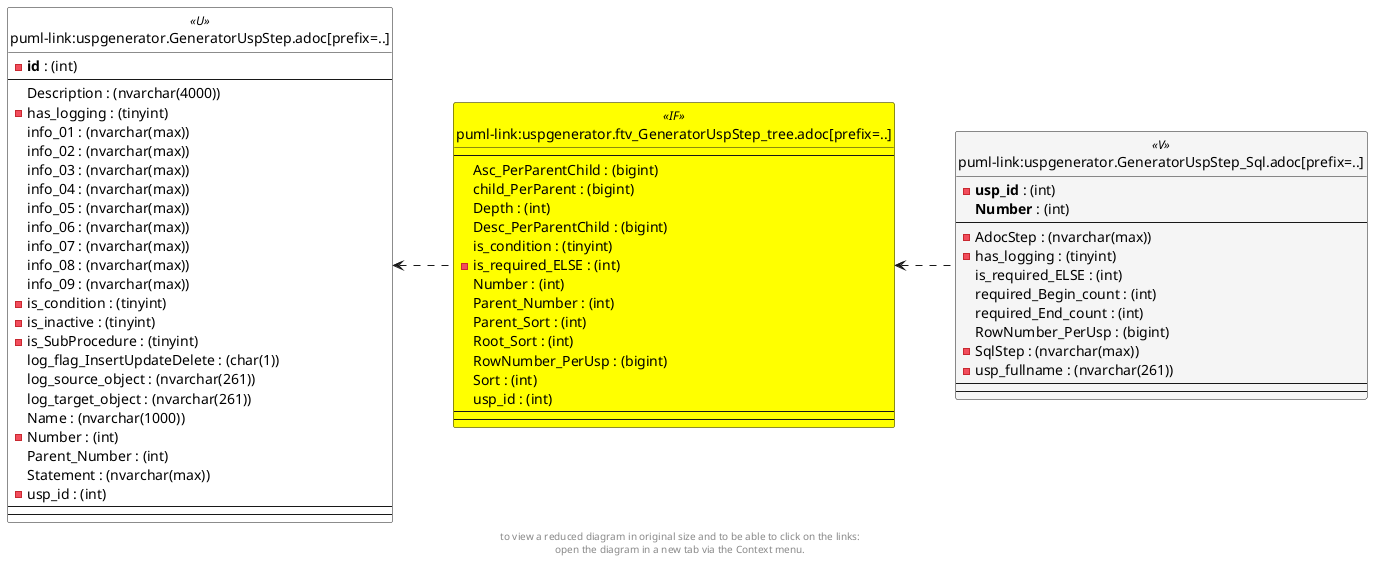 @startuml
left to right direction
'top to bottom direction
hide circle
'avoide "." issues:
set namespaceSeparator none


skinparam class {
  BackgroundColor White
  BackgroundColor<<FN>> Yellow
  BackgroundColor<<FS>> Yellow
  BackgroundColor<<FT>> LightGray
  BackgroundColor<<IF>> Yellow
  BackgroundColor<<IS>> Yellow
  BackgroundColor<<P>> Aqua
  BackgroundColor<<PC>> Aqua
  BackgroundColor<<SN>> Yellow
  BackgroundColor<<SO>> SlateBlue
  BackgroundColor<<TF>> LightGray
  BackgroundColor<<TR>> Tomato
  BackgroundColor<<U>> White
  BackgroundColor<<V>> WhiteSmoke
  BackgroundColor<<X>> Aqua
}


entity "puml-link:uspgenerator.ftv_GeneratorUspStep_tree.adoc[prefix=..]" as uspgenerator.ftv_GeneratorUspStep_tree << IF >> {
  --
  Asc_PerParentChild : (bigint)
  child_PerParent : (bigint)
  Depth : (int)
  Desc_PerParentChild : (bigint)
  is_condition : (tinyint)
  - is_required_ELSE : (int)
  Number : (int)
  Parent_Number : (int)
  Parent_Sort : (int)
  Root_Sort : (int)
  RowNumber_PerUsp : (bigint)
  Sort : (int)
  usp_id : (int)
  --
  --
}

entity "puml-link:uspgenerator.GeneratorUspStep.adoc[prefix=..]" as uspgenerator.GeneratorUspStep << U >> {
  - **id** : (int)
  --
  Description : (nvarchar(4000))
  - has_logging : (tinyint)
  info_01 : (nvarchar(max))
  info_02 : (nvarchar(max))
  info_03 : (nvarchar(max))
  info_04 : (nvarchar(max))
  info_05 : (nvarchar(max))
  info_06 : (nvarchar(max))
  info_07 : (nvarchar(max))
  info_08 : (nvarchar(max))
  info_09 : (nvarchar(max))
  - is_condition : (tinyint)
  - is_inactive : (tinyint)
  - is_SubProcedure : (tinyint)
  log_flag_InsertUpdateDelete : (char(1))
  log_source_object : (nvarchar(261))
  log_target_object : (nvarchar(261))
  Name : (nvarchar(1000))
  - Number : (int)
  Parent_Number : (int)
  Statement : (nvarchar(max))
  - usp_id : (int)
  --
  --
}

entity "puml-link:uspgenerator.GeneratorUspStep_Sql.adoc[prefix=..]" as uspgenerator.GeneratorUspStep_Sql << V >> {
  - **usp_id** : (int)
  **Number** : (int)
  --
  - AdocStep : (nvarchar(max))
  - has_logging : (tinyint)
  is_required_ELSE : (int)
  required_Begin_count : (int)
  required_End_count : (int)
  RowNumber_PerUsp : (bigint)
  - SqlStep : (nvarchar(max))
  - usp_fullname : (nvarchar(261))
  --
  --
}

uspgenerator.ftv_GeneratorUspStep_tree <.. uspgenerator.GeneratorUspStep_Sql
uspgenerator.GeneratorUspStep <.. uspgenerator.ftv_GeneratorUspStep_tree

footer
to view a reduced diagram in original size and to be able to click on the links:
open the diagram in a new tab via the Context menu.
end footer

@enduml

